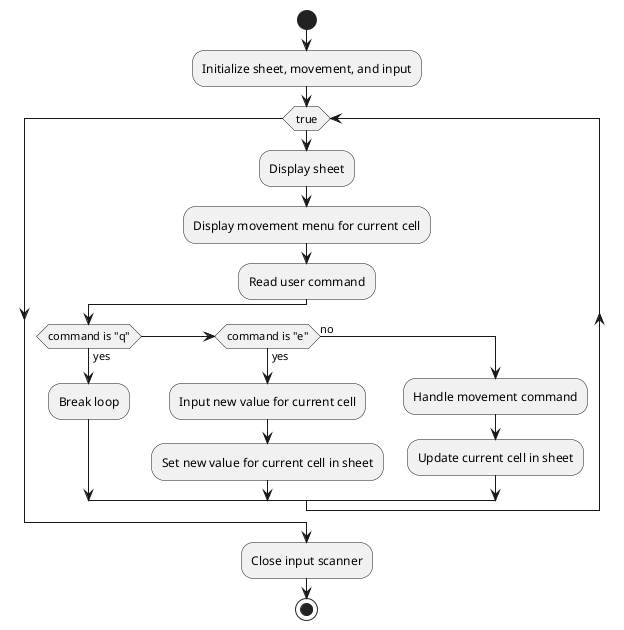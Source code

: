 @startuml
start
:Initialize sheet, movement, and input;
while (true)
    :Display sheet;
    :Display movement menu for current cell;
    :Read user command;
    if (command is "q") then (yes)
        :Break loop;
    elseif (command is "e") then (yes)
        :Input new value for current cell;
        :Set new value for current cell in sheet;
    else (no)
        :Handle movement command;
        :Update current cell in sheet;
    endif
endwhile
:Close input scanner;
stop
@enduml
